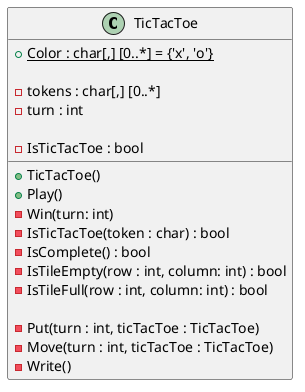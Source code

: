 @startuml

class TicTacToe
{
    +{static} Color : char[,] [0..*] = {'x', 'o'}
    
    -tokens : char[,] [0..*]
    -turn : int
        
    +TicTacToe()
    +Play()
    -Win(turn: int)
    -IsTicTacToe : bool
    -IsTicTacToe(token : char) : bool
    -IsComplete() : bool
    -IsTileEmpty(row : int, column: int) : bool
    -IsTileFull(row : int, column: int) : bool
    
    -Put(turn : int, ticTacToe : TicTacToe)
    -Move(turn : int, ticTacToe : TicTacToe)
    -Write()
}

@enduml
